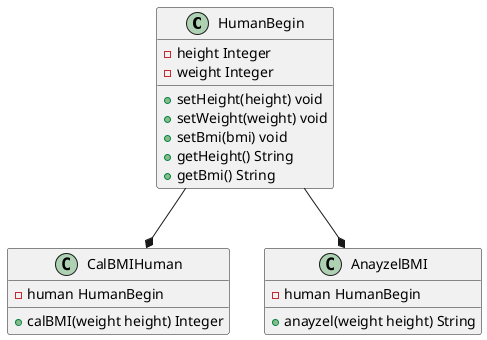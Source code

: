 @startuml
class HumanBegin{
    -height Integer
    -weight Integer
    +setHeight(height) void
    +setWeight(weight) void
    +setBmi(bmi) void
    +getHeight() String
    +getBmi() String
}
class CalBMIHuman  {
    -human HumanBegin
    +calBMI(weight height) Integer
}
class AnayzelBMI  {
    -human HumanBegin
    +anayzel(weight height) String
}
HumanBegin --* CalBMIHuman
HumanBegin --* AnayzelBMI

@enduml
